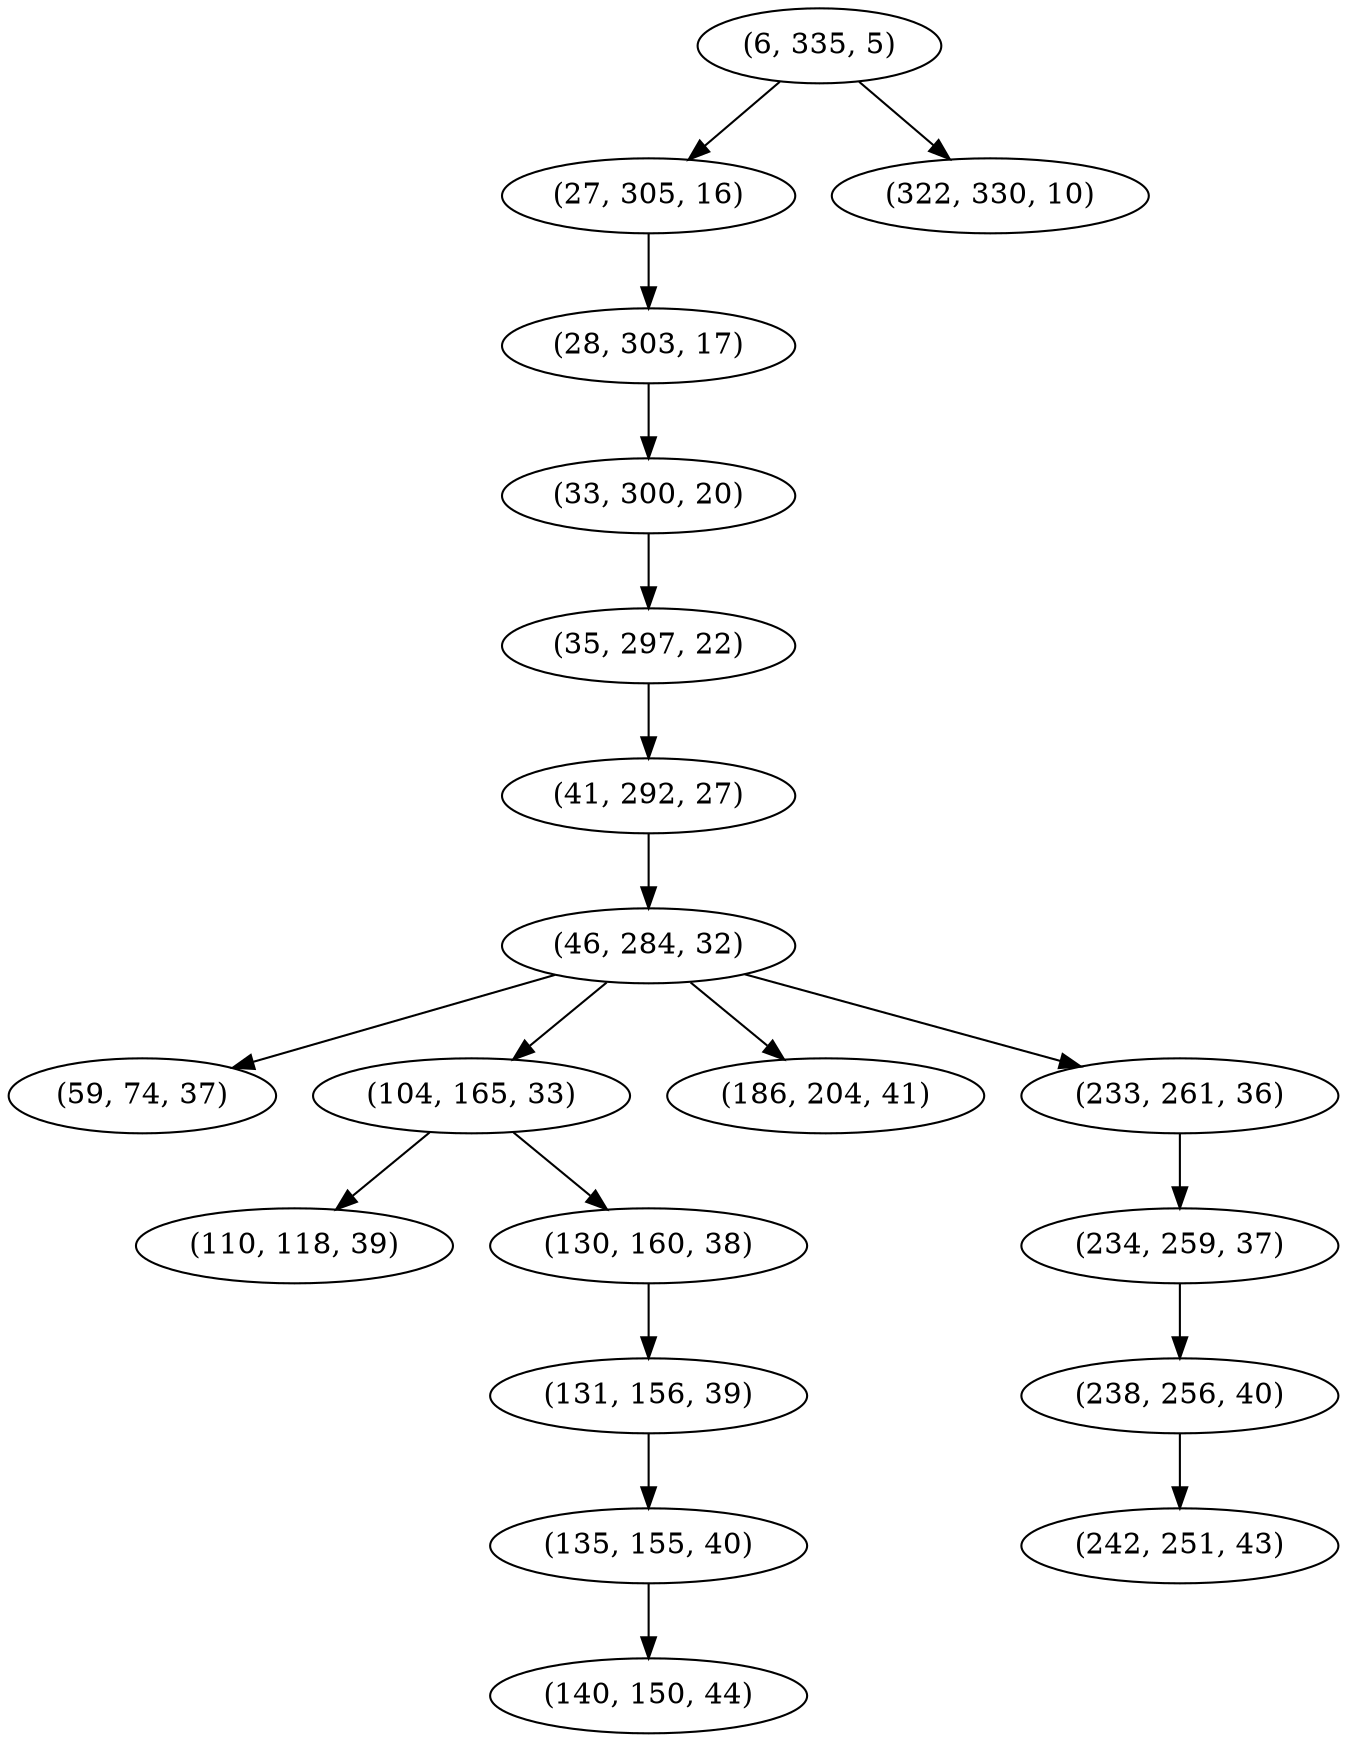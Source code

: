digraph tree {
    "(6, 335, 5)";
    "(27, 305, 16)";
    "(28, 303, 17)";
    "(33, 300, 20)";
    "(35, 297, 22)";
    "(41, 292, 27)";
    "(46, 284, 32)";
    "(59, 74, 37)";
    "(104, 165, 33)";
    "(110, 118, 39)";
    "(130, 160, 38)";
    "(131, 156, 39)";
    "(135, 155, 40)";
    "(140, 150, 44)";
    "(186, 204, 41)";
    "(233, 261, 36)";
    "(234, 259, 37)";
    "(238, 256, 40)";
    "(242, 251, 43)";
    "(322, 330, 10)";
    "(6, 335, 5)" -> "(27, 305, 16)";
    "(6, 335, 5)" -> "(322, 330, 10)";
    "(27, 305, 16)" -> "(28, 303, 17)";
    "(28, 303, 17)" -> "(33, 300, 20)";
    "(33, 300, 20)" -> "(35, 297, 22)";
    "(35, 297, 22)" -> "(41, 292, 27)";
    "(41, 292, 27)" -> "(46, 284, 32)";
    "(46, 284, 32)" -> "(59, 74, 37)";
    "(46, 284, 32)" -> "(104, 165, 33)";
    "(46, 284, 32)" -> "(186, 204, 41)";
    "(46, 284, 32)" -> "(233, 261, 36)";
    "(104, 165, 33)" -> "(110, 118, 39)";
    "(104, 165, 33)" -> "(130, 160, 38)";
    "(130, 160, 38)" -> "(131, 156, 39)";
    "(131, 156, 39)" -> "(135, 155, 40)";
    "(135, 155, 40)" -> "(140, 150, 44)";
    "(233, 261, 36)" -> "(234, 259, 37)";
    "(234, 259, 37)" -> "(238, 256, 40)";
    "(238, 256, 40)" -> "(242, 251, 43)";
}
